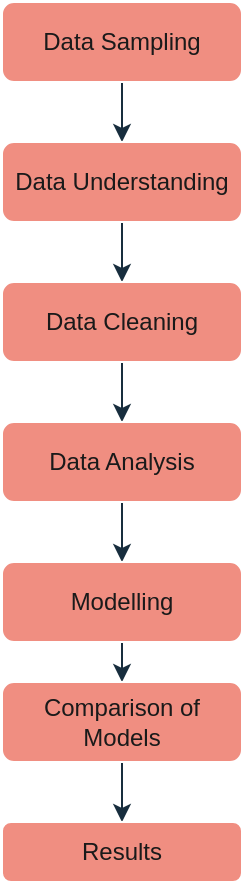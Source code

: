 <mxfile version="15.8.7" type="device"><diagram id="C5RBs43oDa-KdzZeNtuy" name="Page-1"><mxGraphModel dx="1038" dy="571" grid="0" gridSize="10" guides="1" tooltips="1" connect="1" arrows="1" fold="1" page="1" pageScale="1" pageWidth="827" pageHeight="1169" background="#ffffff" math="0" shadow="0"><root><mxCell id="WIyWlLk6GJQsqaUBKTNV-0"/><mxCell id="WIyWlLk6GJQsqaUBKTNV-1" parent="WIyWlLk6GJQsqaUBKTNV-0"/><mxCell id="mud0AgEj7__mipro71nE-9" value="" style="edgeStyle=orthogonalEdgeStyle;orthogonalLoop=1;jettySize=auto;html=1;labelBackgroundColor=#B0E3E6;strokeColor=#182E3E;fontColor=#1A1A1A;curved=1;" parent="WIyWlLk6GJQsqaUBKTNV-1" source="WIyWlLk6GJQsqaUBKTNV-3" target="WIyWlLk6GJQsqaUBKTNV-7" edge="1"><mxGeometry relative="1" as="geometry"/></mxCell><mxCell id="WIyWlLk6GJQsqaUBKTNV-3" value="Data Sampling" style="whiteSpace=wrap;html=1;fontSize=12;glass=0;strokeWidth=1;shadow=0;fillColor=#F08E81;strokeColor=#FFFFFF;fontColor=#1A1A1A;rounded=1;" parent="WIyWlLk6GJQsqaUBKTNV-1" vertex="1"><mxGeometry x="160" y="20" width="120" height="40" as="geometry"/></mxCell><mxCell id="mud0AgEj7__mipro71nE-0" value="" style="edgeStyle=orthogonalEdgeStyle;orthogonalLoop=1;jettySize=auto;html=1;labelBackgroundColor=#B0E3E6;strokeColor=#182E3E;fontColor=#1A1A1A;curved=1;" parent="WIyWlLk6GJQsqaUBKTNV-1" source="WIyWlLk6GJQsqaUBKTNV-7" target="WIyWlLk6GJQsqaUBKTNV-12" edge="1"><mxGeometry relative="1" as="geometry"/></mxCell><mxCell id="WIyWlLk6GJQsqaUBKTNV-7" value="Data Understanding" style="whiteSpace=wrap;html=1;fontSize=12;glass=0;strokeWidth=1;shadow=0;fillColor=#F08E81;strokeColor=#FFFFFF;fontColor=#1A1A1A;rounded=1;" parent="WIyWlLk6GJQsqaUBKTNV-1" vertex="1"><mxGeometry x="160" y="90" width="120" height="40" as="geometry"/></mxCell><mxCell id="mud0AgEj7__mipro71nE-2" value="" style="edgeStyle=orthogonalEdgeStyle;orthogonalLoop=1;jettySize=auto;html=1;labelBackgroundColor=#B0E3E6;strokeColor=#182E3E;fontColor=#1A1A1A;curved=1;" parent="WIyWlLk6GJQsqaUBKTNV-1" source="WIyWlLk6GJQsqaUBKTNV-12" target="mud0AgEj7__mipro71nE-1" edge="1"><mxGeometry relative="1" as="geometry"/></mxCell><mxCell id="WIyWlLk6GJQsqaUBKTNV-12" value="Data Cleaning" style="whiteSpace=wrap;html=1;fontSize=12;glass=0;strokeWidth=1;shadow=0;fillColor=#F08E81;strokeColor=#FFFFFF;fontColor=#1A1A1A;rounded=1;" parent="WIyWlLk6GJQsqaUBKTNV-1" vertex="1"><mxGeometry x="160" y="160" width="120" height="40" as="geometry"/></mxCell><mxCell id="mud0AgEj7__mipro71nE-4" value="" style="edgeStyle=orthogonalEdgeStyle;orthogonalLoop=1;jettySize=auto;html=1;labelBackgroundColor=#B0E3E6;strokeColor=#182E3E;fontColor=#1A1A1A;curved=1;" parent="WIyWlLk6GJQsqaUBKTNV-1" source="mud0AgEj7__mipro71nE-1" target="mud0AgEj7__mipro71nE-3" edge="1"><mxGeometry relative="1" as="geometry"/></mxCell><mxCell id="mud0AgEj7__mipro71nE-1" value="Data Analysis" style="whiteSpace=wrap;html=1;shadow=0;strokeWidth=1;glass=0;fillColor=#F08E81;strokeColor=#FFFFFF;fontColor=#1A1A1A;rounded=1;" parent="WIyWlLk6GJQsqaUBKTNV-1" vertex="1"><mxGeometry x="160" y="230" width="120" height="40" as="geometry"/></mxCell><mxCell id="mud0AgEj7__mipro71nE-6" value="" style="edgeStyle=orthogonalEdgeStyle;orthogonalLoop=1;jettySize=auto;html=1;labelBackgroundColor=#B0E3E6;strokeColor=#182E3E;fontColor=#1A1A1A;curved=1;" parent="WIyWlLk6GJQsqaUBKTNV-1" source="mud0AgEj7__mipro71nE-3" target="mud0AgEj7__mipro71nE-5" edge="1"><mxGeometry relative="1" as="geometry"/></mxCell><mxCell id="mud0AgEj7__mipro71nE-3" value="Modelling" style="whiteSpace=wrap;html=1;shadow=0;strokeWidth=1;glass=0;fillColor=#F08E81;strokeColor=#FFFFFF;fontColor=#1A1A1A;rounded=1;" parent="WIyWlLk6GJQsqaUBKTNV-1" vertex="1"><mxGeometry x="160" y="300" width="120" height="40" as="geometry"/></mxCell><mxCell id="mud0AgEj7__mipro71nE-8" value="" style="edgeStyle=orthogonalEdgeStyle;orthogonalLoop=1;jettySize=auto;html=1;labelBackgroundColor=#B0E3E6;strokeColor=#182E3E;fontColor=#1A1A1A;curved=1;" parent="WIyWlLk6GJQsqaUBKTNV-1" source="mud0AgEj7__mipro71nE-5" target="mud0AgEj7__mipro71nE-7" edge="1"><mxGeometry relative="1" as="geometry"/></mxCell><mxCell id="mud0AgEj7__mipro71nE-5" value="Comparison of Models" style="whiteSpace=wrap;html=1;shadow=0;strokeWidth=1;glass=0;fillColor=#F08E81;strokeColor=#FFFFFF;fontColor=#1A1A1A;rounded=1;" parent="WIyWlLk6GJQsqaUBKTNV-1" vertex="1"><mxGeometry x="160" y="360" width="120" height="40" as="geometry"/></mxCell><mxCell id="mud0AgEj7__mipro71nE-7" value="Results" style="whiteSpace=wrap;html=1;shadow=0;strokeWidth=1;glass=0;fillColor=#F08E81;strokeColor=#FFFFFF;fontColor=#1A1A1A;rounded=1;" parent="WIyWlLk6GJQsqaUBKTNV-1" vertex="1"><mxGeometry x="160" y="430" width="120" height="30" as="geometry"/></mxCell></root></mxGraphModel></diagram></mxfile>